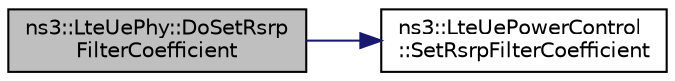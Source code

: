 digraph "ns3::LteUePhy::DoSetRsrpFilterCoefficient"
{
 // LATEX_PDF_SIZE
  edge [fontname="Helvetica",fontsize="10",labelfontname="Helvetica",labelfontsize="10"];
  node [fontname="Helvetica",fontsize="10",shape=record];
  rankdir="LR";
  Node1 [label="ns3::LteUePhy::DoSetRsrp\lFilterCoefficient",height=0.2,width=0.4,color="black", fillcolor="grey75", style="filled", fontcolor="black",tooltip="Do set RSRP filter coefficient."];
  Node1 -> Node2 [color="midnightblue",fontsize="10",style="solid",fontname="Helvetica"];
  Node2 [label="ns3::LteUePowerControl\l::SetRsrpFilterCoefficient",height=0.2,width=0.4,color="black", fillcolor="white", style="filled",URL="$classns3_1_1_lte_ue_power_control.html#ac644d6de03eebdefc60e749842df07a8",tooltip="Set RSRP function."];
}
